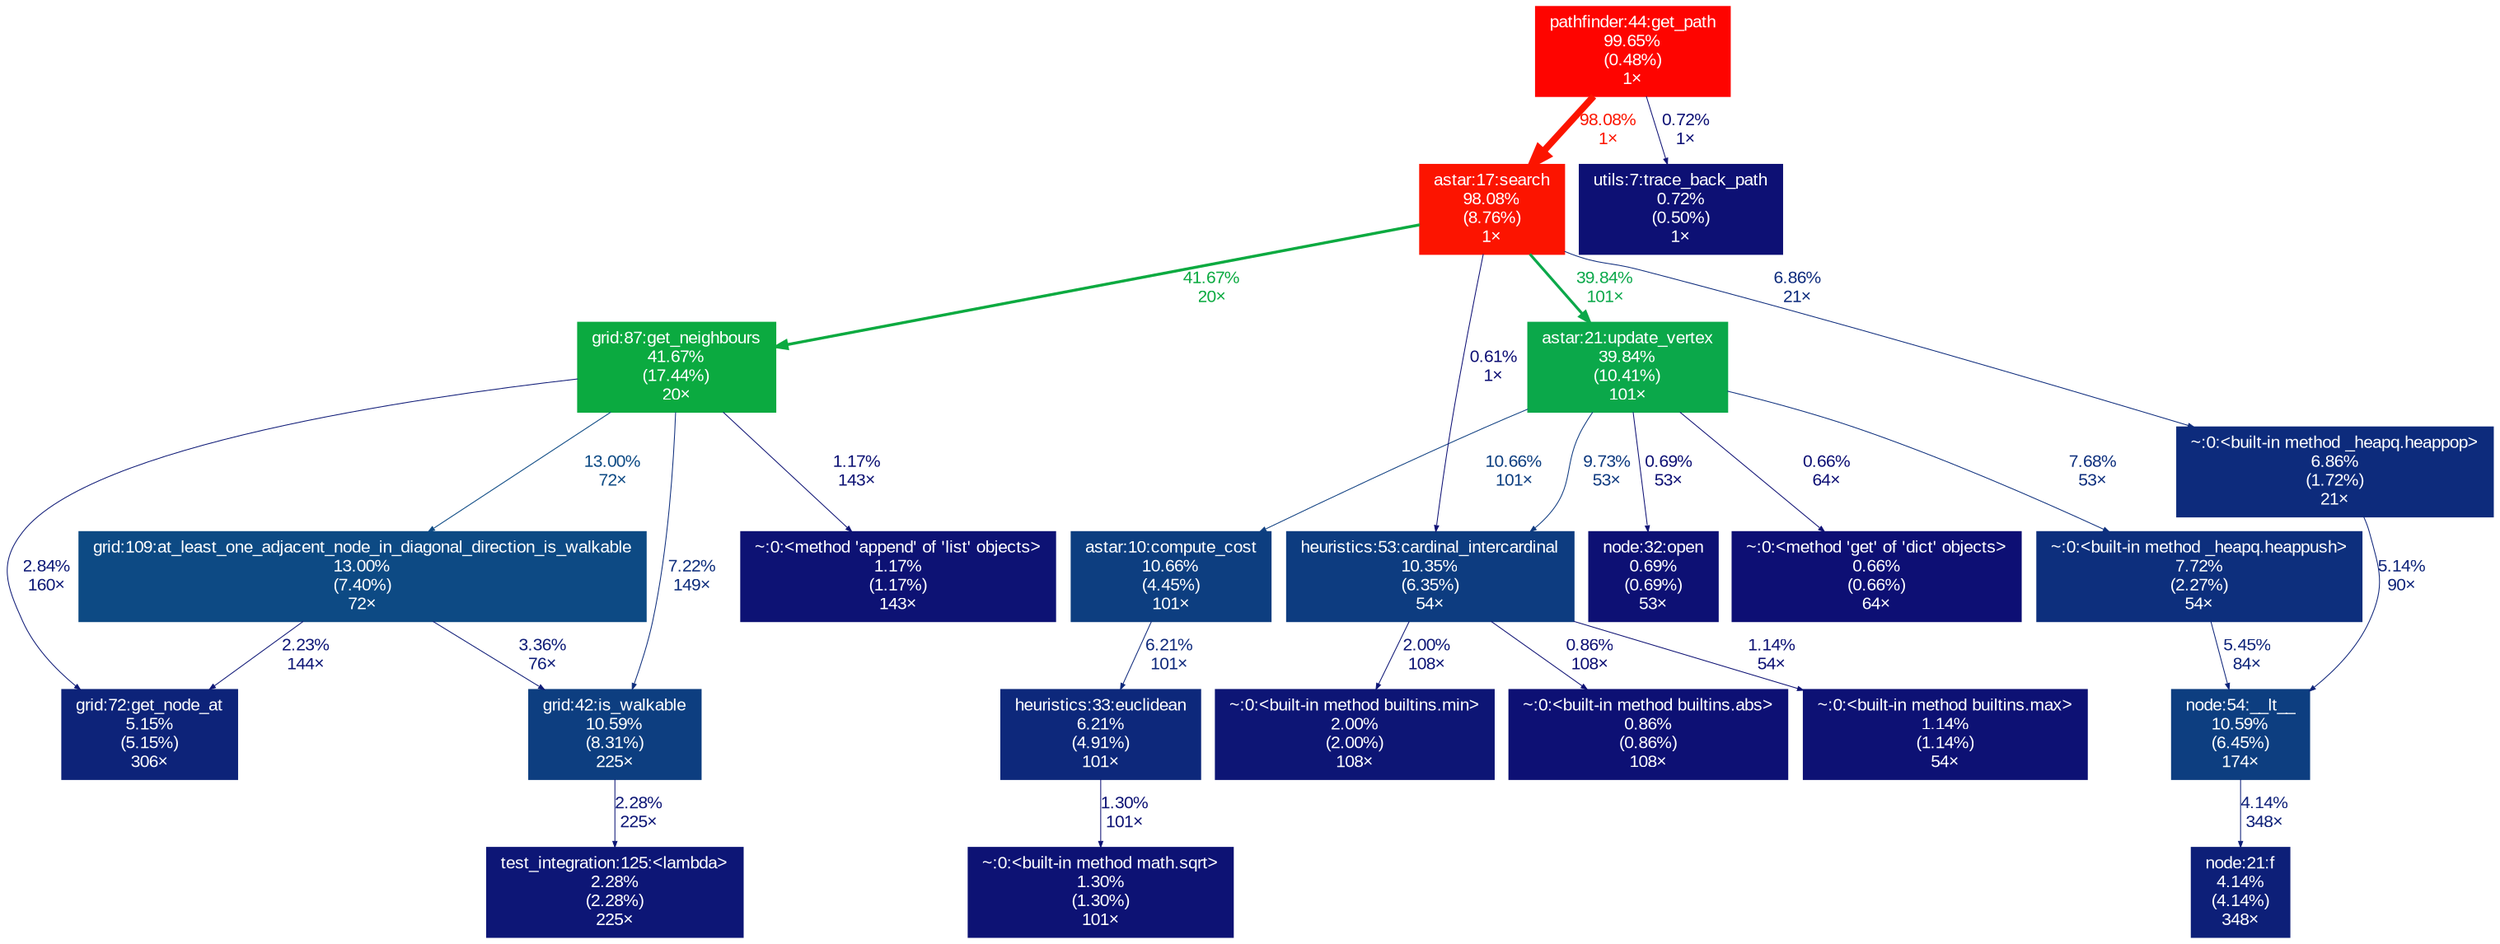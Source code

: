digraph {
	graph [fontname=Arial, nodesep=0.125, ranksep=0.25];
	node [fontcolor=white, fontname=Arial, height=0, shape=box, style=filled, width=0];
	edge [fontname=Arial];
	0 [color="#0d1274", fontcolor="#ffffff", fontsize="10.00", label="~:0:<method 'append' of 'list' objects>\n1.17%\n(1.17%)\n143×", tooltip="~"];
	1 [color="#0baa40", fontcolor="#ffffff", fontsize="10.00", label="grid:87:get_neighbours\n41.67%\n(17.44%)\n20×", tooltip="/home/david01/projects/jumper-py/src/grid.py"];
	1 -> 0 [arrowsize="0.35", color="#0d1274", fontcolor="#0d1274", fontsize="10.00", label="1.17%\n143×", labeldistance="0.50", penwidth="0.50"];
	1 -> 20 [arrowsize="0.35", color="#0d2d7c", fontcolor="#0d2d7c", fontsize="10.00", label="7.22%\n149×", labeldistance="0.50", penwidth="0.50"];
	1 -> 22 [arrowsize="0.36", color="#0d4a84", fontcolor="#0d4a84", fontsize="10.00", label="13.00%\n72×", labeldistance="0.52", penwidth="0.52"];
	1 -> 23 [arrowsize="0.35", color="#0d1976", fontcolor="#0d1976", fontsize="10.00", label="2.84%\n160×", labeldistance="0.50", penwidth="0.50"];
	3 [color="#0d1074", fontcolor="#ffffff", fontsize="10.00", label="utils:7:trace_back_path\n0.72%\n(0.50%)\n1×", tooltip="/home/david01/projects/jumper-py/src/utils.py"];
	4 [color="#0d0f74", fontcolor="#ffffff", fontsize="10.00", label="~:0:<method 'get' of 'dict' objects>\n0.66%\n(0.66%)\n64×", tooltip="~"];
	5 [color="#0ba84a", fontcolor="#ffffff", fontsize="10.00", label="astar:21:update_vertex\n39.84%\n(10.41%)\n101×", tooltip="/home/david01/projects/jumper-py/src/search/astar.py"];
	5 -> 4 [arrowsize="0.35", color="#0d0f74", fontcolor="#0d0f74", fontsize="10.00", label="0.66%\n64×", labeldistance="0.50", penwidth="0.50"];
	5 -> 9 [arrowsize="0.35", color="#0d397f", fontcolor="#0d397f", fontsize="10.00", label="9.73%\n53×", labeldistance="0.50", penwidth="0.50"];
	5 -> 16 [arrowsize="0.35", color="#0d2f7d", fontcolor="#0d2f7d", fontsize="10.00", label="7.68%\n53×", labeldistance="0.50", penwidth="0.50"];
	5 -> 21 [arrowsize="0.35", color="#0d3e80", fontcolor="#0d3e80", fontsize="10.00", label="10.66%\n101×", labeldistance="0.50", penwidth="0.50"];
	5 -> 28 [arrowsize="0.35", color="#0d1074", fontcolor="#0d1074", fontsize="10.00", label="0.69%\n53×", labeldistance="0.50", penwidth="0.50"];
	8 [color="#0d1074", fontcolor="#ffffff", fontsize="10.00", label="~:0:<built-in method builtins.abs>\n0.86%\n(0.86%)\n108×", tooltip="~"];
	9 [color="#0d3c80", fontcolor="#ffffff", fontsize="10.00", label="heuristics:53:cardinal_intercardinal\n10.35%\n(6.35%)\n54×", tooltip="/home/david01/projects/jumper-py/src/heuristics.py"];
	9 -> 8 [arrowsize="0.35", color="#0d1074", fontcolor="#0d1074", fontsize="10.00", label="0.86%\n108×", labeldistance="0.50", penwidth="0.50"];
	9 -> 10 [arrowsize="0.35", color="#0d1174", fontcolor="#0d1174", fontsize="10.00", label="1.14%\n54×", labeldistance="0.50", penwidth="0.50"];
	9 -> 11 [arrowsize="0.35", color="#0d1575", fontcolor="#0d1575", fontsize="10.00", label="2.00%\n108×", labeldistance="0.50", penwidth="0.50"];
	10 [color="#0d1174", fontcolor="#ffffff", fontsize="10.00", label="~:0:<built-in method builtins.max>\n1.14%\n(1.14%)\n54×", tooltip="~"];
	11 [color="#0d1575", fontcolor="#ffffff", fontsize="10.00", label="~:0:<built-in method builtins.min>\n2.00%\n(2.00%)\n108×", tooltip="~"];
	14 [color="#0d1274", fontcolor="#ffffff", fontsize="10.00", label="~:0:<built-in method math.sqrt>\n1.30%\n(1.30%)\n101×", tooltip="~"];
	15 [color="#0d287b", fontcolor="#ffffff", fontsize="10.00", label="heuristics:33:euclidean\n6.21%\n(4.91%)\n101×", tooltip="/home/david01/projects/jumper-py/src/heuristics.py"];
	15 -> 14 [arrowsize="0.35", color="#0d1274", fontcolor="#0d1274", fontsize="10.00", label="1.30%\n101×", labeldistance="0.50", penwidth="0.50"];
	16 [color="#0d2f7d", fontcolor="#ffffff", fontsize="10.00", label="~:0:<built-in method _heapq.heappush>\n7.72%\n(2.27%)\n54×", tooltip="~"];
	16 -> 26 [arrowsize="0.35", color="#0d247a", fontcolor="#0d247a", fontsize="10.00", label="5.45%\n84×", labeldistance="0.50", penwidth="0.50"];
	17 [color="#fc1400", fontcolor="#ffffff", fontsize="10.00", label="astar:17:search\n98.08%\n(8.76%)\n1×", tooltip="/home/david01/projects/jumper-py/src/search/astar.py"];
	17 -> 1 [arrowsize="0.65", color="#0baa40", fontcolor="#0baa40", fontsize="10.00", label="41.67%\n20×", labeldistance="1.67", penwidth="1.67"];
	17 -> 5 [arrowsize="0.63", color="#0ba84a", fontcolor="#0ba84a", fontsize="10.00", label="39.84%\n101×", labeldistance="1.59", penwidth="1.59"];
	17 -> 9 [arrowsize="0.35", color="#0d0f74", fontcolor="#0d0f74", fontsize="10.00", label="0.61%\n1×", labeldistance="0.50", penwidth="0.50"];
	17 -> 18 [arrowsize="0.35", color="#0d2b7c", fontcolor="#0d2b7c", fontsize="10.00", label="6.86%\n21×", labeldistance="0.50", penwidth="0.50"];
	18 [color="#0d2b7c", fontcolor="#ffffff", fontsize="10.00", label="~:0:<built-in method _heapq.heappop>\n6.86%\n(1.72%)\n21×", tooltip="~"];
	18 -> 26 [arrowsize="0.35", color="#0d2379", fontcolor="#0d2379", fontsize="10.00", label="5.14%\n90×", labeldistance="0.50", penwidth="0.50"];
	19 [color="#0d1676", fontcolor="#ffffff", fontsize="10.00", label="test_integration:125:<lambda>\n2.28%\n(2.28%)\n225×", tooltip="/home/david01/projects/jumper-py/tests/test_integration.py"];
	20 [color="#0d3e80", fontcolor="#ffffff", fontsize="10.00", label="grid:42:is_walkable\n10.59%\n(8.31%)\n225×", tooltip="/home/david01/projects/jumper-py/src/grid.py"];
	20 -> 19 [arrowsize="0.35", color="#0d1676", fontcolor="#0d1676", fontsize="10.00", label="2.28%\n225×", labeldistance="0.50", penwidth="0.50"];
	21 [color="#0d3e80", fontcolor="#ffffff", fontsize="10.00", label="astar:10:compute_cost\n10.66%\n(4.45%)\n101×", tooltip="/home/david01/projects/jumper-py/src/search/astar.py"];
	21 -> 15 [arrowsize="0.35", color="#0d287b", fontcolor="#0d287b", fontsize="10.00", label="6.21%\n101×", labeldistance="0.50", penwidth="0.50"];
	22 [color="#0d4a84", fontcolor="#ffffff", fontsize="10.00", label="grid:109:at_least_one_adjacent_node_in_diagonal_direction_is_walkable\n13.00%\n(7.40%)\n72×", tooltip="/home/david01/projects/jumper-py/src/grid.py"];
	22 -> 20 [arrowsize="0.35", color="#0d1b77", fontcolor="#0d1b77", fontsize="10.00", label="3.36%\n76×", labeldistance="0.50", penwidth="0.50"];
	22 -> 23 [arrowsize="0.35", color="#0d1676", fontcolor="#0d1676", fontsize="10.00", label="2.23%\n144×", labeldistance="0.50", penwidth="0.50"];
	23 [color="#0d2379", fontcolor="#ffffff", fontsize="10.00", label="grid:72:get_node_at\n5.15%\n(5.15%)\n306×", tooltip="/home/david01/projects/jumper-py/src/grid.py"];
	24 [color="#fe0400", fontcolor="#ffffff", fontsize="10.00", label="pathfinder:44:get_path\n99.65%\n(0.48%)\n1×", tooltip="/home/david01/projects/jumper-py/src/pathfinder.py"];
	24 -> 3 [arrowsize="0.35", color="#0d1074", fontcolor="#0d1074", fontsize="10.00", label="0.72%\n1×", labeldistance="0.50", penwidth="0.50"];
	24 -> 17 [arrowsize="0.99", color="#fc1400", fontcolor="#fc1400", fontsize="10.00", label="98.08%\n1×", labeldistance="3.92", penwidth="3.92"];
	25 [color="#0d1f78", fontcolor="#ffffff", fontsize="10.00", label="node:21:f\n4.14%\n(4.14%)\n348×", tooltip="/home/david01/projects/jumper-py/src/node.py"];
	26 [color="#0d3e80", fontcolor="#ffffff", fontsize="10.00", label="node:54:__lt__\n10.59%\n(6.45%)\n174×", tooltip="/home/david01/projects/jumper-py/src/node.py"];
	26 -> 25 [arrowsize="0.35", color="#0d1f78", fontcolor="#0d1f78", fontsize="10.00", label="4.14%\n348×", labeldistance="0.50", penwidth="0.50"];
	28 [color="#0d1074", fontcolor="#ffffff", fontsize="10.00", label="node:32:open\n0.69%\n(0.69%)\n53×", tooltip="/home/david01/projects/jumper-py/src/node.py"];
}
